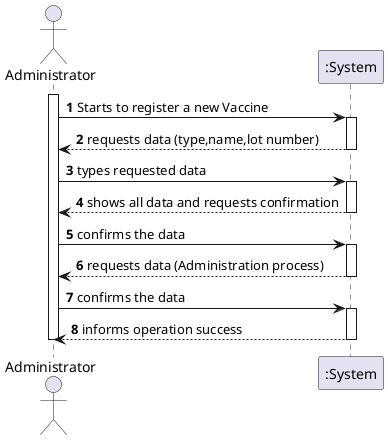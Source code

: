 @startuml
autonumber
actor "Administrator" as OE

activate OE
OE -> ":System" : Starts to register a new Vaccine
activate ":System"
":System" --> OE : requests data (type,name,lot number)
deactivate ":System"

OE -> ":System" : types requested data
activate ":System"
":System" --> OE : shows all data and requests confirmation
deactivate ":System"

OE -> ":System" : confirms the data
activate ":System"
":System" --> OE : requests data (Administration process)
deactivate ":System"
OE -> ":System" : confirms the data
activate ":System"

":System" --> OE : informs operation success
deactivate ":System"

deactivate OE

@enduml